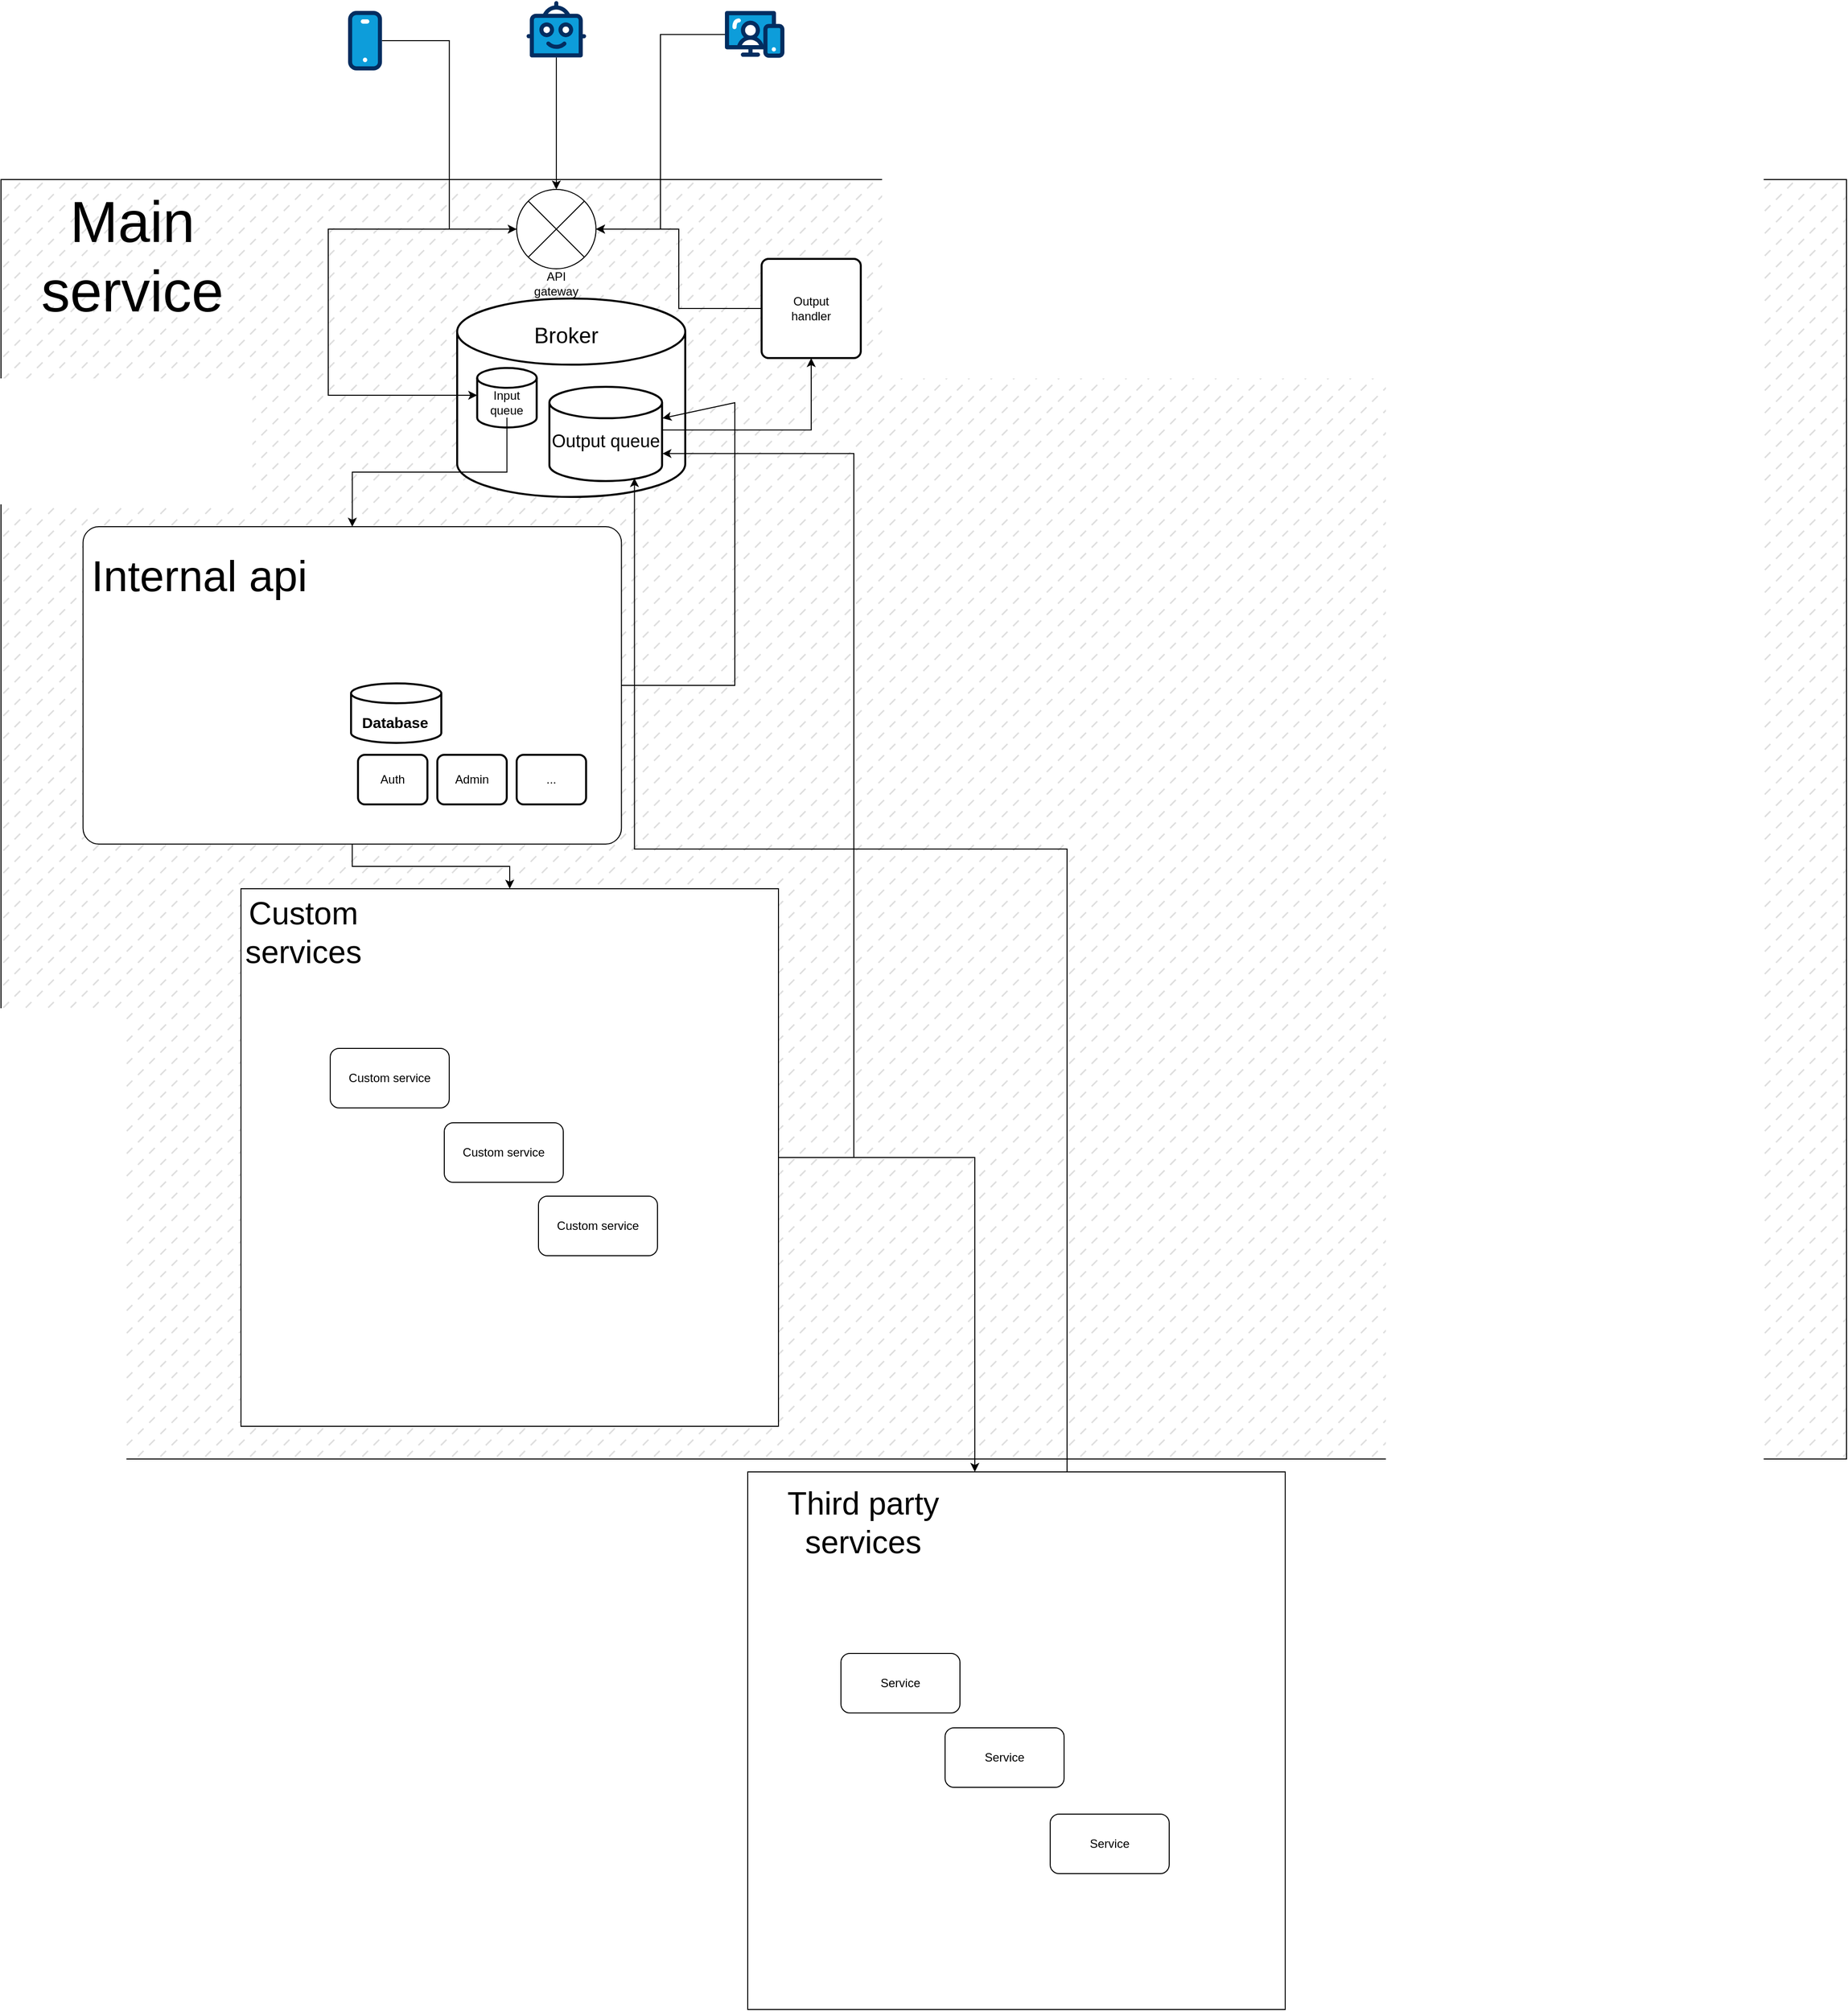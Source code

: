 <mxfile version="23.0.2" type="github">
  <diagram name="Страница — 1" id="3ypb12OLn9cbFuzDpMZV">
    <mxGraphModel dx="1660" dy="848" grid="0" gridSize="10" guides="1" tooltips="1" connect="1" arrows="1" fold="1" page="1" pageScale="1" pageWidth="1654" pageHeight="2336" math="0" shadow="0">
      <root>
        <mxCell id="0" />
        <mxCell id="1" parent="0" />
        <mxCell id="JujEZCYnxpHHs6BRMYw8-16" value="" style="rounded=0;whiteSpace=wrap;html=1;fillColor=#dedede;fillStyle=dashed;" vertex="1" parent="1">
          <mxGeometry x="60" y="300" width="1861" height="1290" as="geometry" />
        </mxCell>
        <mxCell id="JujEZCYnxpHHs6BRMYw8-8" style="edgeStyle=orthogonalEdgeStyle;rounded=0;orthogonalLoop=1;jettySize=auto;html=1;" edge="1" parent="1" source="JujEZCYnxpHHs6BRMYw8-2" target="JujEZCYnxpHHs6BRMYw8-6">
          <mxGeometry relative="1" as="geometry" />
        </mxCell>
        <mxCell id="JujEZCYnxpHHs6BRMYw8-2" value="" style="verticalLabelPosition=bottom;aspect=fixed;html=1;shape=mxgraph.salesforce.bots;" vertex="1" parent="1">
          <mxGeometry x="590" y="120" width="60" height="57" as="geometry" />
        </mxCell>
        <mxCell id="JujEZCYnxpHHs6BRMYw8-9" style="edgeStyle=orthogonalEdgeStyle;rounded=0;orthogonalLoop=1;jettySize=auto;html=1;entryX=1;entryY=0.5;entryDx=0;entryDy=0;" edge="1" parent="1" source="JujEZCYnxpHHs6BRMYw8-3" target="JujEZCYnxpHHs6BRMYw8-6">
          <mxGeometry relative="1" as="geometry" />
        </mxCell>
        <mxCell id="JujEZCYnxpHHs6BRMYw8-3" value="" style="verticalLabelPosition=bottom;aspect=fixed;html=1;shape=mxgraph.salesforce.web;" vertex="1" parent="1">
          <mxGeometry x="790" y="130" width="60" height="47.4" as="geometry" />
        </mxCell>
        <mxCell id="JujEZCYnxpHHs6BRMYw8-7" style="edgeStyle=orthogonalEdgeStyle;rounded=0;orthogonalLoop=1;jettySize=auto;html=1;entryX=0;entryY=0.5;entryDx=0;entryDy=0;" edge="1" parent="1" source="JujEZCYnxpHHs6BRMYw8-4" target="JujEZCYnxpHHs6BRMYw8-6">
          <mxGeometry relative="1" as="geometry" />
        </mxCell>
        <mxCell id="JujEZCYnxpHHs6BRMYw8-4" value="" style="verticalLabelPosition=bottom;aspect=fixed;html=1;shape=mxgraph.salesforce.apps;" vertex="1" parent="1">
          <mxGeometry x="410" y="130" width="34.2" height="60" as="geometry" />
        </mxCell>
        <mxCell id="JujEZCYnxpHHs6BRMYw8-6" value="" style="shape=sumEllipse;perimeter=ellipsePerimeter;whiteSpace=wrap;html=1;backgroundOutline=1;" vertex="1" parent="1">
          <mxGeometry x="580" y="310" width="80" height="80" as="geometry" />
        </mxCell>
        <mxCell id="JujEZCYnxpHHs6BRMYw8-10" value="API gateway" style="text;html=1;strokeColor=none;fillColor=none;align=center;verticalAlign=middle;whiteSpace=wrap;rounded=0;" vertex="1" parent="1">
          <mxGeometry x="590" y="390" width="60" height="30" as="geometry" />
        </mxCell>
        <mxCell id="JujEZCYnxpHHs6BRMYw8-17" value="Main service&lt;br style=&quot;font-size: 58px;&quot;&gt;" style="text;html=1;strokeColor=none;fillColor=none;align=center;verticalAlign=middle;whiteSpace=wrap;rounded=0;fontSize=58;" vertex="1" parent="1">
          <mxGeometry x="72" y="310" width="241" height="133" as="geometry" />
        </mxCell>
        <mxCell id="JujEZCYnxpHHs6BRMYw8-39" style="edgeStyle=orthogonalEdgeStyle;rounded=0;orthogonalLoop=1;jettySize=auto;html=1;exitX=0.5;exitY=1;exitDx=0;exitDy=0;" edge="1" parent="1" source="JujEZCYnxpHHs6BRMYw8-18" target="JujEZCYnxpHHs6BRMYw8-37">
          <mxGeometry relative="1" as="geometry" />
        </mxCell>
        <mxCell id="JujEZCYnxpHHs6BRMYw8-18" value="" style="rounded=1;whiteSpace=wrap;html=1;arcSize=5;" vertex="1" parent="1">
          <mxGeometry x="142.75" y="650" width="542.9" height="320" as="geometry" />
        </mxCell>
        <mxCell id="JujEZCYnxpHHs6BRMYw8-20" value="&lt;font style=&quot;font-size: 44px;&quot;&gt;Internal api&lt;/font&gt;" style="text;html=1;strokeColor=none;fillColor=none;align=center;verticalAlign=middle;whiteSpace=wrap;rounded=0;" vertex="1" parent="1">
          <mxGeometry x="150" y="650" width="220" height="100" as="geometry" />
        </mxCell>
        <mxCell id="JujEZCYnxpHHs6BRMYw8-22" value="Auth" style="rounded=1;whiteSpace=wrap;html=1;absoluteArcSize=1;arcSize=14;strokeWidth=2;" vertex="1" parent="1">
          <mxGeometry x="420" y="880" width="70" height="50" as="geometry" />
        </mxCell>
        <mxCell id="JujEZCYnxpHHs6BRMYw8-30" value="" style="strokeWidth=2;html=1;shape=mxgraph.flowchart.database;whiteSpace=wrap;" vertex="1" parent="1">
          <mxGeometry x="520" y="420" width="230" height="200" as="geometry" />
        </mxCell>
        <mxCell id="JujEZCYnxpHHs6BRMYw8-23" value="Admin" style="rounded=1;whiteSpace=wrap;html=1;absoluteArcSize=1;arcSize=14;strokeWidth=2;" vertex="1" parent="1">
          <mxGeometry x="500" y="880" width="70" height="50" as="geometry" />
        </mxCell>
        <mxCell id="JujEZCYnxpHHs6BRMYw8-24" value="..." style="rounded=1;whiteSpace=wrap;html=1;absoluteArcSize=1;arcSize=14;strokeWidth=2;" vertex="1" parent="1">
          <mxGeometry x="580" y="880" width="70" height="50" as="geometry" />
        </mxCell>
        <mxCell id="JujEZCYnxpHHs6BRMYw8-26" value="" style="group;fontSize=19;" vertex="1" connectable="0" parent="1">
          <mxGeometry x="613" y="509" width="114" height="95" as="geometry" />
        </mxCell>
        <mxCell id="JujEZCYnxpHHs6BRMYw8-27" value="" style="strokeWidth=2;html=1;shape=mxgraph.flowchart.database;whiteSpace=wrap;" vertex="1" parent="JujEZCYnxpHHs6BRMYw8-26">
          <mxGeometry width="113.621" height="95" as="geometry" />
        </mxCell>
        <mxCell id="JujEZCYnxpHHs6BRMYw8-28" value="&lt;font style=&quot;font-size: 18px;&quot;&gt;Output queue&lt;/font&gt;" style="text;html=1;strokeColor=none;fillColor=none;align=center;verticalAlign=middle;whiteSpace=wrap;rounded=0;" vertex="1" parent="JujEZCYnxpHHs6BRMYw8-26">
          <mxGeometry x="0.379" y="31.667" width="113.621" height="47.5" as="geometry" />
        </mxCell>
        <mxCell id="JujEZCYnxpHHs6BRMYw8-34" style="edgeStyle=orthogonalEdgeStyle;rounded=0;orthogonalLoop=1;jettySize=auto;html=1;" edge="1" parent="1" source="JujEZCYnxpHHs6BRMYw8-29" target="JujEZCYnxpHHs6BRMYw8-6">
          <mxGeometry relative="1" as="geometry" />
        </mxCell>
        <mxCell id="JujEZCYnxpHHs6BRMYw8-29" value="" style="rounded=1;whiteSpace=wrap;html=1;absoluteArcSize=1;arcSize=14;strokeWidth=2;" vertex="1" parent="1">
          <mxGeometry x="827" y="380" width="100" height="100" as="geometry" />
        </mxCell>
        <mxCell id="JujEZCYnxpHHs6BRMYw8-25" value="" style="group" vertex="1" connectable="0" parent="1">
          <mxGeometry x="560" y="490" width="60.2" height="60" as="geometry" />
        </mxCell>
        <mxCell id="JujEZCYnxpHHs6BRMYw8-11" value="" style="strokeWidth=2;html=1;shape=mxgraph.flowchart.database;whiteSpace=wrap;" vertex="1" parent="JujEZCYnxpHHs6BRMYw8-25">
          <mxGeometry x="-19.8" width="60" height="60" as="geometry" />
        </mxCell>
        <mxCell id="JujEZCYnxpHHs6BRMYw8-13" value="Input queue" style="text;html=1;strokeColor=none;fillColor=none;align=center;verticalAlign=middle;whiteSpace=wrap;rounded=0;" vertex="1" parent="JujEZCYnxpHHs6BRMYw8-25">
          <mxGeometry x="-19.8" y="20" width="60" height="30" as="geometry" />
        </mxCell>
        <mxCell id="JujEZCYnxpHHs6BRMYw8-19" style="edgeStyle=orthogonalEdgeStyle;rounded=0;orthogonalLoop=1;jettySize=auto;html=1;" edge="1" parent="1" source="JujEZCYnxpHHs6BRMYw8-13" target="JujEZCYnxpHHs6BRMYw8-18">
          <mxGeometry relative="1" as="geometry" />
        </mxCell>
        <mxCell id="JujEZCYnxpHHs6BRMYw8-31" value="" style="endArrow=classic;html=1;rounded=0;exitX=1;exitY=0.5;exitDx=0;exitDy=0;entryX=1;entryY=0;entryDx=0;entryDy=0;" edge="1" parent="1" source="JujEZCYnxpHHs6BRMYw8-18" target="JujEZCYnxpHHs6BRMYw8-28">
          <mxGeometry width="50" height="50" relative="1" as="geometry">
            <mxPoint x="750" y="780" as="sourcePoint" />
            <mxPoint x="800" y="730" as="targetPoint" />
            <Array as="points">
              <mxPoint x="800" y="810" />
              <mxPoint x="800" y="525" />
            </Array>
          </mxGeometry>
        </mxCell>
        <mxCell id="JujEZCYnxpHHs6BRMYw8-32" style="edgeStyle=orthogonalEdgeStyle;rounded=0;orthogonalLoop=1;jettySize=auto;html=1;exitX=1;exitY=0.25;exitDx=0;exitDy=0;" edge="1" parent="1" source="JujEZCYnxpHHs6BRMYw8-28" target="JujEZCYnxpHHs6BRMYw8-29">
          <mxGeometry relative="1" as="geometry" />
        </mxCell>
        <mxCell id="JujEZCYnxpHHs6BRMYw8-33" value="Output handler" style="text;html=1;strokeColor=none;fillColor=none;align=center;verticalAlign=middle;whiteSpace=wrap;rounded=0;" vertex="1" parent="1">
          <mxGeometry x="847" y="415" width="60" height="30" as="geometry" />
        </mxCell>
        <mxCell id="JujEZCYnxpHHs6BRMYw8-35" style="edgeStyle=orthogonalEdgeStyle;rounded=0;orthogonalLoop=1;jettySize=auto;html=1;entryX=0;entryY=0.25;entryDx=0;entryDy=0;exitX=0;exitY=0.5;exitDx=0;exitDy=0;" edge="1" parent="1" source="JujEZCYnxpHHs6BRMYw8-6" target="JujEZCYnxpHHs6BRMYw8-13">
          <mxGeometry relative="1" as="geometry">
            <Array as="points">
              <mxPoint x="390" y="350" />
              <mxPoint x="390" y="518" />
            </Array>
          </mxGeometry>
        </mxCell>
        <mxCell id="JujEZCYnxpHHs6BRMYw8-52" style="edgeStyle=orthogonalEdgeStyle;rounded=0;orthogonalLoop=1;jettySize=auto;html=1;exitX=1;exitY=0.5;exitDx=0;exitDy=0;" edge="1" parent="1" source="JujEZCYnxpHHs6BRMYw8-37" target="JujEZCYnxpHHs6BRMYw8-47">
          <mxGeometry relative="1" as="geometry">
            <Array as="points">
              <mxPoint x="1042" y="1286" />
            </Array>
          </mxGeometry>
        </mxCell>
        <mxCell id="JujEZCYnxpHHs6BRMYw8-55" style="edgeStyle=orthogonalEdgeStyle;rounded=0;orthogonalLoop=1;jettySize=auto;html=1;exitX=1;exitY=0.5;exitDx=0;exitDy=0;entryX=1;entryY=0.75;entryDx=0;entryDy=0;" edge="1" parent="1" source="JujEZCYnxpHHs6BRMYw8-37" target="JujEZCYnxpHHs6BRMYw8-28">
          <mxGeometry relative="1" as="geometry">
            <Array as="points">
              <mxPoint x="920" y="1286" />
              <mxPoint x="920" y="576" />
            </Array>
          </mxGeometry>
        </mxCell>
        <mxCell id="JujEZCYnxpHHs6BRMYw8-37" value="" style="whiteSpace=wrap;html=1;aspect=fixed;" vertex="1" parent="1">
          <mxGeometry x="302" y="1015" width="542" height="542" as="geometry" />
        </mxCell>
        <mxCell id="JujEZCYnxpHHs6BRMYw8-38" value="&lt;font style=&quot;font-size: 32px;&quot;&gt;Custom services&lt;br&gt;&lt;/font&gt;" style="text;html=1;strokeColor=none;fillColor=none;align=center;verticalAlign=middle;whiteSpace=wrap;rounded=0;" vertex="1" parent="1">
          <mxGeometry x="335" y="1044" width="60" height="30" as="geometry" />
        </mxCell>
        <mxCell id="JujEZCYnxpHHs6BRMYw8-40" value="Custom service" style="rounded=1;whiteSpace=wrap;html=1;" vertex="1" parent="1">
          <mxGeometry x="392" y="1176" width="120" height="60" as="geometry" />
        </mxCell>
        <mxCell id="JujEZCYnxpHHs6BRMYw8-41" value="Custom service" style="rounded=1;whiteSpace=wrap;html=1;" vertex="1" parent="1">
          <mxGeometry x="507" y="1251" width="120" height="60" as="geometry" />
        </mxCell>
        <mxCell id="JujEZCYnxpHHs6BRMYw8-42" value="Custom service" style="rounded=1;whiteSpace=wrap;html=1;" vertex="1" parent="1">
          <mxGeometry x="602.0" y="1325" width="120" height="60" as="geometry" />
        </mxCell>
        <mxCell id="JujEZCYnxpHHs6BRMYw8-43" value="&lt;font style=&quot;font-size: 22px;&quot;&gt;Broker&lt;/font&gt;" style="text;html=1;strokeColor=none;fillColor=none;align=center;verticalAlign=middle;whiteSpace=wrap;rounded=0;" vertex="1" parent="1">
          <mxGeometry x="600" y="443" width="60" height="30" as="geometry" />
        </mxCell>
        <mxCell id="JujEZCYnxpHHs6BRMYw8-44" value="" style="strokeWidth=2;html=1;shape=mxgraph.flowchart.database;whiteSpace=wrap;" vertex="1" parent="1">
          <mxGeometry x="413" y="808" width="91" height="60" as="geometry" />
        </mxCell>
        <mxCell id="JujEZCYnxpHHs6BRMYw8-45" value="&lt;font style=&quot;font-size: 15px;&quot;&gt;Database&lt;/font&gt;" style="text;strokeColor=none;fillColor=none;html=1;fontSize=24;fontStyle=1;verticalAlign=middle;align=center;" vertex="1" parent="1">
          <mxGeometry x="401" y="825" width="111" height="40" as="geometry" />
        </mxCell>
        <mxCell id="JujEZCYnxpHHs6BRMYw8-56" style="edgeStyle=orthogonalEdgeStyle;rounded=0;orthogonalLoop=1;jettySize=auto;html=1;exitX=0.5;exitY=0;exitDx=0;exitDy=0;entryX=0.755;entryY=0.969;entryDx=0;entryDy=0;entryPerimeter=0;" edge="1" parent="1" source="JujEZCYnxpHHs6BRMYw8-47" target="JujEZCYnxpHHs6BRMYw8-27">
          <mxGeometry relative="1" as="geometry">
            <Array as="points">
              <mxPoint x="1135" y="1603" />
              <mxPoint x="1135" y="975" />
              <mxPoint x="699" y="975" />
            </Array>
          </mxGeometry>
        </mxCell>
        <mxCell id="JujEZCYnxpHHs6BRMYw8-47" value="" style="whiteSpace=wrap;html=1;aspect=fixed;" vertex="1" parent="1">
          <mxGeometry x="813" y="1603" width="542" height="542" as="geometry" />
        </mxCell>
        <mxCell id="JujEZCYnxpHHs6BRMYw8-48" value="&lt;font style=&quot;font-size: 32px;&quot;&gt;Third party services&lt;br&gt;&lt;/font&gt;" style="text;html=1;strokeColor=none;fillColor=none;align=center;verticalAlign=middle;whiteSpace=wrap;rounded=0;" vertex="1" parent="1">
          <mxGeometry x="841" y="1639" width="177" height="30" as="geometry" />
        </mxCell>
        <mxCell id="JujEZCYnxpHHs6BRMYw8-49" value="Service" style="rounded=1;whiteSpace=wrap;html=1;" vertex="1" parent="1">
          <mxGeometry x="907" y="1786" width="120" height="60" as="geometry" />
        </mxCell>
        <mxCell id="JujEZCYnxpHHs6BRMYw8-50" value="Service" style="rounded=1;whiteSpace=wrap;html=1;" vertex="1" parent="1">
          <mxGeometry x="1012" y="1861" width="120" height="60" as="geometry" />
        </mxCell>
        <mxCell id="JujEZCYnxpHHs6BRMYw8-51" value="Service" style="rounded=1;whiteSpace=wrap;html=1;" vertex="1" parent="1">
          <mxGeometry x="1118" y="1948" width="120" height="60" as="geometry" />
        </mxCell>
      </root>
    </mxGraphModel>
  </diagram>
</mxfile>
